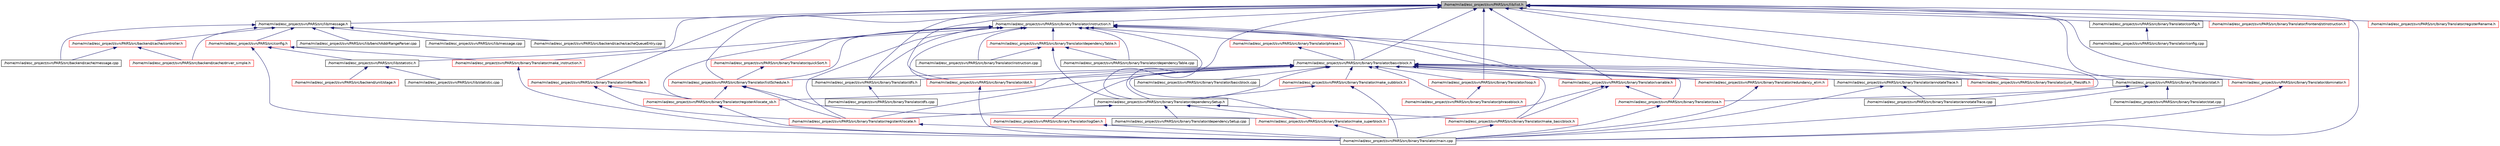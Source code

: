 digraph G
{
  edge [fontname="Helvetica",fontsize="10",labelfontname="Helvetica",labelfontsize="10"];
  node [fontname="Helvetica",fontsize="10",shape=record];
  Node1 [label="/home/milad/esc_project/svn/PARS/src/lib/list.h",height=0.2,width=0.4,color="black", fillcolor="grey75", style="filled" fontcolor="black"];
  Node1 -> Node2 [dir=back,color="midnightblue",fontsize="10",style="solid",fontname="Helvetica"];
  Node2 [label="/home/milad/esc_project/svn/PARS/src/lib/statistic.h",height=0.2,width=0.4,color="black", fillcolor="white", style="filled",URL="$statistic_8h.html"];
  Node2 -> Node3 [dir=back,color="midnightblue",fontsize="10",style="solid",fontname="Helvetica"];
  Node3 [label="/home/milad/esc_project/svn/PARS/src/backend/unit/stage.h",height=0.2,width=0.4,color="red", fillcolor="white", style="filled",URL="$stage_8h.html"];
  Node2 -> Node4 [dir=back,color="midnightblue",fontsize="10",style="solid",fontname="Helvetica"];
  Node4 [label="/home/milad/esc_project/svn/PARS/src/lib/statistic.cpp",height=0.2,width=0.4,color="black", fillcolor="white", style="filled",URL="$statistic_8cpp.html"];
  Node1 -> Node5 [dir=back,color="midnightblue",fontsize="10",style="solid",fontname="Helvetica"];
  Node5 [label="/home/milad/esc_project/svn/PARS/src/lib/message.h",height=0.2,width=0.4,color="black", fillcolor="white", style="filled",URL="$lib_2message_8h.html"];
  Node5 -> Node6 [dir=back,color="midnightblue",fontsize="10",style="solid",fontname="Helvetica"];
  Node6 [label="/home/milad/esc_project/svn/PARS/src/config.h",height=0.2,width=0.4,color="red", fillcolor="white", style="filled",URL="$config_8h.html"];
  Node6 -> Node2 [dir=back,color="midnightblue",fontsize="10",style="solid",fontname="Helvetica"];
  Node6 -> Node7 [dir=back,color="midnightblue",fontsize="10",style="solid",fontname="Helvetica"];
  Node7 [label="/home/milad/esc_project/svn/PARS/src/binaryTranslator/make_instruction.h",height=0.2,width=0.4,color="red", fillcolor="white", style="filled",URL="$make__instruction_8h.html"];
  Node7 -> Node8 [dir=back,color="midnightblue",fontsize="10",style="solid",fontname="Helvetica"];
  Node8 [label="/home/milad/esc_project/svn/PARS/src/binaryTranslator/main.cpp",height=0.2,width=0.4,color="black", fillcolor="white", style="filled",URL="$main_8cpp.html"];
  Node6 -> Node8 [dir=back,color="midnightblue",fontsize="10",style="solid",fontname="Helvetica"];
  Node5 -> Node9 [dir=back,color="midnightblue",fontsize="10",style="solid",fontname="Helvetica"];
  Node9 [label="/home/milad/esc_project/svn/PARS/src/backend/cache/cacheQueueEntry.cpp",height=0.2,width=0.4,color="black", fillcolor="white", style="filled",URL="$cacheQueueEntry_8cpp.html"];
  Node5 -> Node10 [dir=back,color="midnightblue",fontsize="10",style="solid",fontname="Helvetica"];
  Node10 [label="/home/milad/esc_project/svn/PARS/src/backend/cache/controller.h",height=0.2,width=0.4,color="red", fillcolor="white", style="filled",URL="$controller_8h.html"];
  Node10 -> Node11 [dir=back,color="midnightblue",fontsize="10",style="solid",fontname="Helvetica"];
  Node11 [label="/home/milad/esc_project/svn/PARS/src/backend/cache/driver_simple.h",height=0.2,width=0.4,color="red", fillcolor="white", style="filled",URL="$driver__simple_8h.html"];
  Node10 -> Node12 [dir=back,color="midnightblue",fontsize="10",style="solid",fontname="Helvetica"];
  Node12 [label="/home/milad/esc_project/svn/PARS/src/backend/cache/message.cpp",height=0.2,width=0.4,color="black", fillcolor="white", style="filled",URL="$backend_2cache_2message_8cpp.html"];
  Node5 -> Node11 [dir=back,color="midnightblue",fontsize="10",style="solid",fontname="Helvetica"];
  Node5 -> Node12 [dir=back,color="midnightblue",fontsize="10",style="solid",fontname="Helvetica"];
  Node5 -> Node13 [dir=back,color="midnightblue",fontsize="10",style="solid",fontname="Helvetica"];
  Node13 [label="/home/milad/esc_project/svn/PARS/src/lib/benchAddrRangeParser.cpp",height=0.2,width=0.4,color="black", fillcolor="white", style="filled",URL="$benchAddrRangeParser_8cpp.html"];
  Node5 -> Node14 [dir=back,color="midnightblue",fontsize="10",style="solid",fontname="Helvetica"];
  Node14 [label="/home/milad/esc_project/svn/PARS/src/lib/message.cpp",height=0.2,width=0.4,color="black", fillcolor="white", style="filled",URL="$lib_2message_8cpp.html"];
  Node1 -> Node15 [dir=back,color="midnightblue",fontsize="10",style="solid",fontname="Helvetica"];
  Node15 [label="/home/milad/esc_project/svn/PARS/src/binaryTranslator/instruction.h",height=0.2,width=0.4,color="black", fillcolor="white", style="filled",URL="$instruction_8h.html"];
  Node15 -> Node16 [dir=back,color="midnightblue",fontsize="10",style="solid",fontname="Helvetica"];
  Node16 [label="/home/milad/esc_project/svn/PARS/src/binaryTranslator/basicblock.h",height=0.2,width=0.4,color="black", fillcolor="white", style="filled",URL="$basicblock_8h.html"];
  Node16 -> Node17 [dir=back,color="midnightblue",fontsize="10",style="solid",fontname="Helvetica"];
  Node17 [label="/home/milad/esc_project/svn/PARS/src/binaryTranslator/annotateTrace.h",height=0.2,width=0.4,color="black", fillcolor="white", style="filled",URL="$annotateTrace_8h.html"];
  Node17 -> Node18 [dir=back,color="midnightblue",fontsize="10",style="solid",fontname="Helvetica"];
  Node18 [label="/home/milad/esc_project/svn/PARS/src/binaryTranslator/annotateTrace.cpp",height=0.2,width=0.4,color="black", fillcolor="white", style="filled",URL="$annotateTrace_8cpp.html"];
  Node17 -> Node8 [dir=back,color="midnightblue",fontsize="10",style="solid",fontname="Helvetica"];
  Node16 -> Node19 [dir=back,color="midnightblue",fontsize="10",style="solid",fontname="Helvetica"];
  Node19 [label="/home/milad/esc_project/svn/PARS/src/binaryTranslator/stat.h",height=0.2,width=0.4,color="black", fillcolor="white", style="filled",URL="$stat_8h.html"];
  Node19 -> Node18 [dir=back,color="midnightblue",fontsize="10",style="solid",fontname="Helvetica"];
  Node19 -> Node8 [dir=back,color="midnightblue",fontsize="10",style="solid",fontname="Helvetica"];
  Node19 -> Node20 [dir=back,color="midnightblue",fontsize="10",style="solid",fontname="Helvetica"];
  Node20 [label="/home/milad/esc_project/svn/PARS/src/binaryTranslator/stat.cpp",height=0.2,width=0.4,color="black", fillcolor="white", style="filled",URL="$stat_8cpp.html"];
  Node16 -> Node21 [dir=back,color="midnightblue",fontsize="10",style="solid",fontname="Helvetica"];
  Node21 [label="/home/milad/esc_project/svn/PARS/src/binaryTranslator/basicblock.cpp",height=0.2,width=0.4,color="black", fillcolor="white", style="filled",URL="$basicblock_8cpp.html"];
  Node16 -> Node22 [dir=back,color="midnightblue",fontsize="10",style="solid",fontname="Helvetica"];
  Node22 [label="/home/milad/esc_project/svn/PARS/src/binaryTranslator/dependencySetup.h",height=0.2,width=0.4,color="black", fillcolor="white", style="filled",URL="$dependencySetup_8h.html"];
  Node22 -> Node23 [dir=back,color="midnightblue",fontsize="10",style="solid",fontname="Helvetica"];
  Node23 [label="/home/milad/esc_project/svn/PARS/src/binaryTranslator/dependencySetup.cpp",height=0.2,width=0.4,color="black", fillcolor="white", style="filled",URL="$dependencySetup_8cpp.html"];
  Node22 -> Node24 [dir=back,color="midnightblue",fontsize="10",style="solid",fontname="Helvetica"];
  Node24 [label="/home/milad/esc_project/svn/PARS/src/binaryTranslator/registerAllocate.h",height=0.2,width=0.4,color="red", fillcolor="white", style="filled",URL="$registerAllocate_8h.html"];
  Node24 -> Node8 [dir=back,color="midnightblue",fontsize="10",style="solid",fontname="Helvetica"];
  Node22 -> Node25 [dir=back,color="midnightblue",fontsize="10",style="solid",fontname="Helvetica"];
  Node25 [label="/home/milad/esc_project/svn/PARS/src/binaryTranslator/make_basicblock.h",height=0.2,width=0.4,color="red", fillcolor="white", style="filled",URL="$make__basicblock_8h.html"];
  Node25 -> Node8 [dir=back,color="midnightblue",fontsize="10",style="solid",fontname="Helvetica"];
  Node22 -> Node26 [dir=back,color="midnightblue",fontsize="10",style="solid",fontname="Helvetica"];
  Node26 [label="/home/milad/esc_project/svn/PARS/src/binaryTranslator/make_superblock.h",height=0.2,width=0.4,color="red", fillcolor="white", style="filled",URL="$make__superblock_8h.html"];
  Node26 -> Node8 [dir=back,color="midnightblue",fontsize="10",style="solid",fontname="Helvetica"];
  Node16 -> Node27 [dir=back,color="midnightblue",fontsize="10",style="solid",fontname="Helvetica"];
  Node27 [label="/home/milad/esc_project/svn/PARS/src/binaryTranslator/make_subblock.h",height=0.2,width=0.4,color="red", fillcolor="white", style="filled",URL="$make__subblock_8h.html"];
  Node27 -> Node22 [dir=back,color="midnightblue",fontsize="10",style="solid",fontname="Helvetica"];
  Node27 -> Node8 [dir=back,color="midnightblue",fontsize="10",style="solid",fontname="Helvetica"];
  Node16 -> Node28 [dir=back,color="midnightblue",fontsize="10",style="solid",fontname="Helvetica"];
  Node28 [label="/home/milad/esc_project/svn/PARS/src/binaryTranslator/dfs.h",height=0.2,width=0.4,color="black", fillcolor="white", style="filled",URL="$dfs_8h.html"];
  Node28 -> Node29 [dir=back,color="midnightblue",fontsize="10",style="solid",fontname="Helvetica"];
  Node29 [label="/home/milad/esc_project/svn/PARS/src/binaryTranslator/dfs.cpp",height=0.2,width=0.4,color="black", fillcolor="white", style="filled",URL="$dfs_8cpp.html"];
  Node16 -> Node30 [dir=back,color="midnightblue",fontsize="10",style="solid",fontname="Helvetica"];
  Node30 [label="/home/milad/esc_project/svn/PARS/src/binaryTranslator/dominator.h",height=0.2,width=0.4,color="red", fillcolor="white", style="filled",URL="$dominator_8h.html"];
  Node30 -> Node8 [dir=back,color="midnightblue",fontsize="10",style="solid",fontname="Helvetica"];
  Node16 -> Node31 [dir=back,color="midnightblue",fontsize="10",style="solid",fontname="Helvetica"];
  Node31 [label="/home/milad/esc_project/svn/PARS/src/binaryTranslator/dot.h",height=0.2,width=0.4,color="red", fillcolor="white", style="filled",URL="$dot_8h.html"];
  Node31 -> Node8 [dir=back,color="midnightblue",fontsize="10",style="solid",fontname="Helvetica"];
  Node16 -> Node32 [dir=back,color="midnightblue",fontsize="10",style="solid",fontname="Helvetica"];
  Node32 [label="/home/milad/esc_project/svn/PARS/src/binaryTranslator/junk_files/dfs.h",height=0.2,width=0.4,color="red", fillcolor="white", style="filled",URL="$junk__files_2dfs_8h.html"];
  Node16 -> Node33 [dir=back,color="midnightblue",fontsize="10",style="solid",fontname="Helvetica"];
  Node33 [label="/home/milad/esc_project/svn/PARS/src/binaryTranslator/listSchedule.h",height=0.2,width=0.4,color="red", fillcolor="white", style="filled",URL="$listSchedule_8h.html"];
  Node33 -> Node24 [dir=back,color="midnightblue",fontsize="10",style="solid",fontname="Helvetica"];
  Node33 -> Node34 [dir=back,color="midnightblue",fontsize="10",style="solid",fontname="Helvetica"];
  Node34 [label="/home/milad/esc_project/svn/PARS/src/binaryTranslator/registerAllocate_sb.h",height=0.2,width=0.4,color="red", fillcolor="white", style="filled",URL="$registerAllocate__sb_8h.html"];
  Node34 -> Node8 [dir=back,color="midnightblue",fontsize="10",style="solid",fontname="Helvetica"];
  Node33 -> Node26 [dir=back,color="midnightblue",fontsize="10",style="solid",fontname="Helvetica"];
  Node16 -> Node35 [dir=back,color="midnightblue",fontsize="10",style="solid",fontname="Helvetica"];
  Node35 [label="/home/milad/esc_project/svn/PARS/src/binaryTranslator/logGen.h",height=0.2,width=0.4,color="red", fillcolor="white", style="filled",URL="$logGen_8h.html"];
  Node35 -> Node8 [dir=back,color="midnightblue",fontsize="10",style="solid",fontname="Helvetica"];
  Node16 -> Node36 [dir=back,color="midnightblue",fontsize="10",style="solid",fontname="Helvetica"];
  Node36 [label="/home/milad/esc_project/svn/PARS/src/binaryTranslator/loop.h",height=0.2,width=0.4,color="red", fillcolor="white", style="filled",URL="$loop_8h.html"];
  Node36 -> Node37 [dir=back,color="midnightblue",fontsize="10",style="solid",fontname="Helvetica"];
  Node37 [label="/home/milad/esc_project/svn/PARS/src/binaryTranslator/phraseblock.h",height=0.2,width=0.4,color="red", fillcolor="white", style="filled",URL="$phraseblock_8h.html"];
  Node16 -> Node24 [dir=back,color="midnightblue",fontsize="10",style="solid",fontname="Helvetica"];
  Node16 -> Node34 [dir=back,color="midnightblue",fontsize="10",style="solid",fontname="Helvetica"];
  Node16 -> Node25 [dir=back,color="midnightblue",fontsize="10",style="solid",fontname="Helvetica"];
  Node16 -> Node38 [dir=back,color="midnightblue",fontsize="10",style="solid",fontname="Helvetica"];
  Node38 [label="/home/milad/esc_project/svn/PARS/src/binaryTranslator/variable.h",height=0.2,width=0.4,color="red", fillcolor="white", style="filled",URL="$variable_8h.html"];
  Node38 -> Node25 [dir=back,color="midnightblue",fontsize="10",style="solid",fontname="Helvetica"];
  Node38 -> Node26 [dir=back,color="midnightblue",fontsize="10",style="solid",fontname="Helvetica"];
  Node38 -> Node39 [dir=back,color="midnightblue",fontsize="10",style="solid",fontname="Helvetica"];
  Node39 [label="/home/milad/esc_project/svn/PARS/src/binaryTranslator/ssa.h",height=0.2,width=0.4,color="red", fillcolor="white", style="filled",URL="$ssa_8h.html"];
  Node39 -> Node8 [dir=back,color="midnightblue",fontsize="10",style="solid",fontname="Helvetica"];
  Node16 -> Node26 [dir=back,color="midnightblue",fontsize="10",style="solid",fontname="Helvetica"];
  Node16 -> Node37 [dir=back,color="midnightblue",fontsize="10",style="solid",fontname="Helvetica"];
  Node16 -> Node40 [dir=back,color="midnightblue",fontsize="10",style="solid",fontname="Helvetica"];
  Node40 [label="/home/milad/esc_project/svn/PARS/src/binaryTranslator/redundancy_elim.h",height=0.2,width=0.4,color="red", fillcolor="white", style="filled",URL="$redundancy__elim_8h.html"];
  Node40 -> Node8 [dir=back,color="midnightblue",fontsize="10",style="solid",fontname="Helvetica"];
  Node16 -> Node39 [dir=back,color="midnightblue",fontsize="10",style="solid",fontname="Helvetica"];
  Node15 -> Node41 [dir=back,color="midnightblue",fontsize="10",style="solid",fontname="Helvetica"];
  Node41 [label="/home/milad/esc_project/svn/PARS/src/binaryTranslator/phrase.h",height=0.2,width=0.4,color="red", fillcolor="white", style="filled",URL="$phrase_8h.html"];
  Node41 -> Node16 [dir=back,color="midnightblue",fontsize="10",style="solid",fontname="Helvetica"];
  Node15 -> Node17 [dir=back,color="midnightblue",fontsize="10",style="solid",fontname="Helvetica"];
  Node15 -> Node22 [dir=back,color="midnightblue",fontsize="10",style="solid",fontname="Helvetica"];
  Node15 -> Node42 [dir=back,color="midnightblue",fontsize="10",style="solid",fontname="Helvetica"];
  Node42 [label="/home/milad/esc_project/svn/PARS/src/binaryTranslator/dependencyTable.h",height=0.2,width=0.4,color="red", fillcolor="white", style="filled",URL="$dependencyTable_8h.html"];
  Node42 -> Node22 [dir=back,color="midnightblue",fontsize="10",style="solid",fontname="Helvetica"];
  Node42 -> Node43 [dir=back,color="midnightblue",fontsize="10",style="solid",fontname="Helvetica"];
  Node43 [label="/home/milad/esc_project/svn/PARS/src/binaryTranslator/dependencyTable.cpp",height=0.2,width=0.4,color="black", fillcolor="white", style="filled",URL="$dependencyTable_8cpp.html"];
  Node42 -> Node44 [dir=back,color="midnightblue",fontsize="10",style="solid",fontname="Helvetica"];
  Node44 [label="/home/milad/esc_project/svn/PARS/src/binaryTranslator/instruction.cpp",height=0.2,width=0.4,color="black", fillcolor="white", style="filled",URL="$instruction_8cpp.html"];
  Node15 -> Node43 [dir=back,color="midnightblue",fontsize="10",style="solid",fontname="Helvetica"];
  Node15 -> Node28 [dir=back,color="midnightblue",fontsize="10",style="solid",fontname="Helvetica"];
  Node15 -> Node31 [dir=back,color="midnightblue",fontsize="10",style="solid",fontname="Helvetica"];
  Node15 -> Node44 [dir=back,color="midnightblue",fontsize="10",style="solid",fontname="Helvetica"];
  Node15 -> Node32 [dir=back,color="midnightblue",fontsize="10",style="solid",fontname="Helvetica"];
  Node15 -> Node33 [dir=back,color="midnightblue",fontsize="10",style="solid",fontname="Helvetica"];
  Node15 -> Node45 [dir=back,color="midnightblue",fontsize="10",style="solid",fontname="Helvetica"];
  Node45 [label="/home/milad/esc_project/svn/PARS/src/binaryTranslator/quickSort.h",height=0.2,width=0.4,color="red", fillcolor="white", style="filled",URL="$quickSort_8h.html"];
  Node45 -> Node33 [dir=back,color="midnightblue",fontsize="10",style="solid",fontname="Helvetica"];
  Node15 -> Node24 [dir=back,color="midnightblue",fontsize="10",style="solid",fontname="Helvetica"];
  Node15 -> Node34 [dir=back,color="midnightblue",fontsize="10",style="solid",fontname="Helvetica"];
  Node15 -> Node7 [dir=back,color="midnightblue",fontsize="10",style="solid",fontname="Helvetica"];
  Node15 -> Node40 [dir=back,color="midnightblue",fontsize="10",style="solid",fontname="Helvetica"];
  Node1 -> Node19 [dir=back,color="midnightblue",fontsize="10",style="solid",fontname="Helvetica"];
  Node1 -> Node16 [dir=back,color="midnightblue",fontsize="10",style="solid",fontname="Helvetica"];
  Node1 -> Node46 [dir=back,color="midnightblue",fontsize="10",style="solid",fontname="Helvetica"];
  Node46 [label="/home/milad/esc_project/svn/PARS/src/binaryTranslator/config.h",height=0.2,width=0.4,color="black", fillcolor="white", style="filled",URL="$binaryTranslator_2config_8h.html"];
  Node46 -> Node47 [dir=back,color="midnightblue",fontsize="10",style="solid",fontname="Helvetica"];
  Node47 [label="/home/milad/esc_project/svn/PARS/src/binaryTranslator/config.cpp",height=0.2,width=0.4,color="black", fillcolor="white", style="filled",URL="$binaryTranslator_2config_8cpp.html"];
  Node1 -> Node22 [dir=back,color="midnightblue",fontsize="10",style="solid",fontname="Helvetica"];
  Node1 -> Node28 [dir=back,color="midnightblue",fontsize="10",style="solid",fontname="Helvetica"];
  Node1 -> Node30 [dir=back,color="midnightblue",fontsize="10",style="solid",fontname="Helvetica"];
  Node1 -> Node31 [dir=back,color="midnightblue",fontsize="10",style="solid",fontname="Helvetica"];
  Node1 -> Node48 [dir=back,color="midnightblue",fontsize="10",style="solid",fontname="Helvetica"];
  Node48 [label="/home/milad/esc_project/svn/PARS/src/binaryTranslator/frontend/stInstruction.h",height=0.2,width=0.4,color="red", fillcolor="white", style="filled",URL="$binaryTranslator_2frontend_2stInstruction_8h.html"];
  Node1 -> Node49 [dir=back,color="midnightblue",fontsize="10",style="solid",fontname="Helvetica"];
  Node49 [label="/home/milad/esc_project/svn/PARS/src/binaryTranslator/interfNode.h",height=0.2,width=0.4,color="red", fillcolor="white", style="filled",URL="$interfNode_8h.html"];
  Node49 -> Node24 [dir=back,color="midnightblue",fontsize="10",style="solid",fontname="Helvetica"];
  Node49 -> Node34 [dir=back,color="midnightblue",fontsize="10",style="solid",fontname="Helvetica"];
  Node1 -> Node32 [dir=back,color="midnightblue",fontsize="10",style="solid",fontname="Helvetica"];
  Node1 -> Node33 [dir=back,color="midnightblue",fontsize="10",style="solid",fontname="Helvetica"];
  Node1 -> Node36 [dir=back,color="midnightblue",fontsize="10",style="solid",fontname="Helvetica"];
  Node1 -> Node38 [dir=back,color="midnightblue",fontsize="10",style="solid",fontname="Helvetica"];
  Node1 -> Node8 [dir=back,color="midnightblue",fontsize="10",style="solid",fontname="Helvetica"];
  Node1 -> Node39 [dir=back,color="midnightblue",fontsize="10",style="solid",fontname="Helvetica"];
  Node1 -> Node50 [dir=back,color="midnightblue",fontsize="10",style="solid",fontname="Helvetica"];
  Node50 [label="/home/milad/esc_project/svn/PARS/src/binaryTranslator/registerRename.h",height=0.2,width=0.4,color="red", fillcolor="white", style="filled",URL="$binaryTranslator_2registerRename_8h.html"];
}
